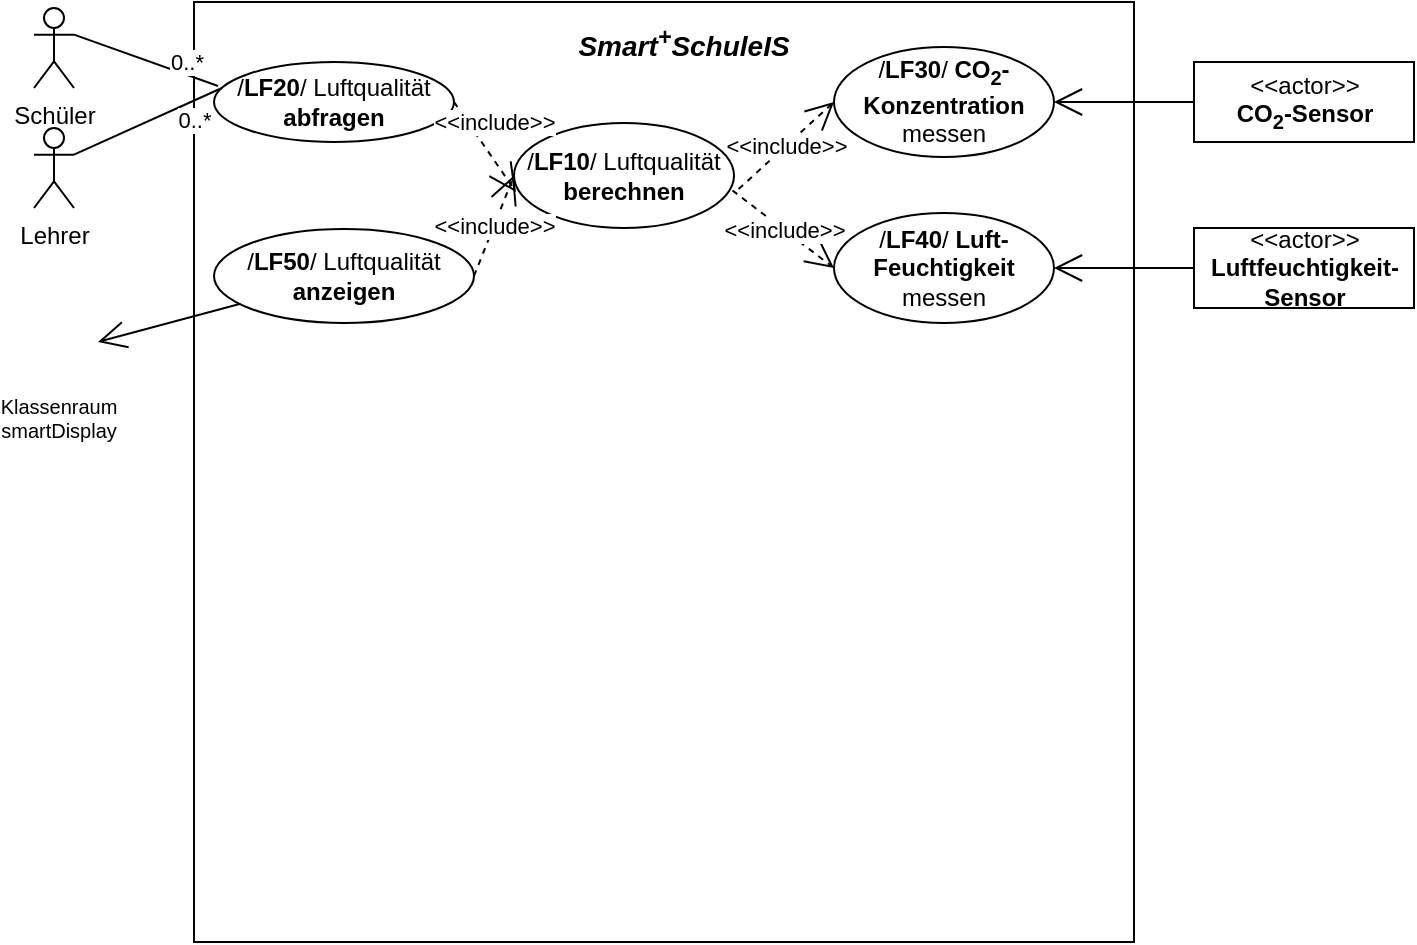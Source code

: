 <mxfile version="13.9.9" type="github">
  <diagram id="NjPx6L6P-f17HurSo4oa" name="Page-1">
    <mxGraphModel dx="862" dy="489" grid="1" gridSize="10" guides="1" tooltips="1" connect="1" arrows="1" fold="1" page="1" pageScale="1" pageWidth="827" pageHeight="1169" math="0" shadow="0">
      <root>
        <mxCell id="0" />
        <mxCell id="1" parent="0" />
        <mxCell id="tBXFolUEibetbll4YTJQ-2" value="" style="whiteSpace=wrap;html=1;aspect=fixed;" vertex="1" parent="1">
          <mxGeometry x="170" y="30" width="470" height="470" as="geometry" />
        </mxCell>
        <mxCell id="tBXFolUEibetbll4YTJQ-3" value="&lt;i&gt;&lt;b&gt;&lt;font style=&quot;font-size: 14px&quot;&gt;&lt;span style=&quot;line-height: 115% ; font-family: &amp;#34;arial&amp;#34; , &amp;#34;sans-serif&amp;#34;&quot;&gt;Smart&lt;sup&gt;+&lt;/sup&gt;SchuleIS&lt;/span&gt;&lt;/font&gt;&lt;/b&gt;&lt;/i&gt;" style="text;html=1;strokeColor=none;fillColor=none;align=center;verticalAlign=middle;whiteSpace=wrap;rounded=0;" vertex="1" parent="1">
          <mxGeometry x="395" y="40" width="40" height="20" as="geometry" />
        </mxCell>
        <mxCell id="tBXFolUEibetbll4YTJQ-4" value="Lehrer" style="shape=umlActor;verticalLabelPosition=bottom;verticalAlign=top;html=1;outlineConnect=0;" vertex="1" parent="1">
          <mxGeometry x="90" y="93" width="20" height="40" as="geometry" />
        </mxCell>
        <mxCell id="tBXFolUEibetbll4YTJQ-5" value="/&lt;b&gt;LF20&lt;/b&gt;/ Luftqualität &lt;b&gt;abfragen&lt;/b&gt;" style="ellipse;whiteSpace=wrap;html=1;" vertex="1" parent="1">
          <mxGeometry x="180" y="60" width="120" height="40" as="geometry" />
        </mxCell>
        <mxCell id="tBXFolUEibetbll4YTJQ-7" value="0..*" style="endArrow=none;html=1;entryX=0.033;entryY=0.325;entryDx=0;entryDy=0;entryPerimeter=0;exitX=1;exitY=0.333;exitDx=0;exitDy=0;exitPerimeter=0;" edge="1" parent="1" source="tBXFolUEibetbll4YTJQ-4" target="tBXFolUEibetbll4YTJQ-5">
          <mxGeometry x="0.532" y="-9" width="50" height="50" relative="1" as="geometry">
            <mxPoint x="150" y="160" as="sourcePoint" />
            <mxPoint x="200" y="110" as="targetPoint" />
            <mxPoint as="offset" />
          </mxGeometry>
        </mxCell>
        <mxCell id="tBXFolUEibetbll4YTJQ-8" value="Schüler" style="shape=umlActor;verticalLabelPosition=bottom;verticalAlign=top;html=1;outlineConnect=0;" vertex="1" parent="1">
          <mxGeometry x="90" y="33" width="20" height="40" as="geometry" />
        </mxCell>
        <mxCell id="tBXFolUEibetbll4YTJQ-9" value="&lt;div align=&quot;right&quot;&gt;0..*&lt;/div&gt;" style="endArrow=none;html=1;exitX=1;exitY=0.333;exitDx=0;exitDy=0;exitPerimeter=0;entryX=0.017;entryY=0.3;entryDx=0;entryDy=0;entryPerimeter=0;align=right;" edge="1" parent="1" source="tBXFolUEibetbll4YTJQ-8" target="tBXFolUEibetbll4YTJQ-5">
          <mxGeometry x="0.751" y="9" width="50" height="50" relative="1" as="geometry">
            <mxPoint x="140" y="80" as="sourcePoint" />
            <mxPoint x="190" y="30" as="targetPoint" />
            <mxPoint as="offset" />
          </mxGeometry>
        </mxCell>
        <mxCell id="tBXFolUEibetbll4YTJQ-10" value="&lt;div&gt;/&lt;b&gt;LF30&lt;/b&gt;/ &lt;strong&gt; CO&lt;sub&gt;2&lt;/sub&gt;-Konzentration &lt;/strong&gt;messen&lt;/div&gt;&lt;strong&gt;&lt;/strong&gt;" style="ellipse;whiteSpace=wrap;html=1;" vertex="1" parent="1">
          <mxGeometry x="490" y="52.5" width="110" height="55" as="geometry" />
        </mxCell>
        <mxCell id="tBXFolUEibetbll4YTJQ-12" value="&amp;lt;&amp;lt;include&amp;gt;&amp;gt;" style="endArrow=open;endSize=12;dashed=1;html=1;entryX=0;entryY=0.5;entryDx=0;entryDy=0;exitX=1.021;exitY=0.629;exitDx=0;exitDy=0;exitPerimeter=0;" edge="1" parent="1" source="tBXFolUEibetbll4YTJQ-25" target="tBXFolUEibetbll4YTJQ-10">
          <mxGeometry width="160" relative="1" as="geometry">
            <mxPoint x="340" y="160" as="sourcePoint" />
            <mxPoint x="500" y="160" as="targetPoint" />
          </mxGeometry>
        </mxCell>
        <mxCell id="tBXFolUEibetbll4YTJQ-14" value="&amp;lt;&amp;lt;include&amp;gt;&amp;gt;" style="endArrow=open;endSize=12;dashed=1;html=1;entryX=0;entryY=0.5;entryDx=0;entryDy=0;exitX=0.993;exitY=0.643;exitDx=0;exitDy=0;exitPerimeter=0;" edge="1" parent="1" source="tBXFolUEibetbll4YTJQ-25" target="tBXFolUEibetbll4YTJQ-13">
          <mxGeometry width="160" relative="1" as="geometry">
            <mxPoint x="260" y="180" as="sourcePoint" />
            <mxPoint x="420" y="180" as="targetPoint" />
          </mxGeometry>
        </mxCell>
        <mxCell id="tBXFolUEibetbll4YTJQ-16" value="&lt;div&gt;&amp;lt;&amp;lt;actor&amp;gt;&amp;gt;&lt;/div&gt;&lt;div&gt;&lt;strong&gt;CO&lt;sub&gt;2&lt;/sub&gt;-Sensor&lt;/strong&gt;&lt;/div&gt;" style="html=1;" vertex="1" parent="1">
          <mxGeometry x="670" y="60" width="110" height="40" as="geometry" />
        </mxCell>
        <mxCell id="tBXFolUEibetbll4YTJQ-18" value="" style="endArrow=open;endFill=1;endSize=12;html=1;exitX=0;exitY=0.5;exitDx=0;exitDy=0;entryX=1;entryY=0.5;entryDx=0;entryDy=0;" edge="1" parent="1" source="tBXFolUEibetbll4YTJQ-16" target="tBXFolUEibetbll4YTJQ-10">
          <mxGeometry width="160" relative="1" as="geometry">
            <mxPoint x="330" y="240" as="sourcePoint" />
            <mxPoint x="490" y="240" as="targetPoint" />
          </mxGeometry>
        </mxCell>
        <mxCell id="tBXFolUEibetbll4YTJQ-19" value="&lt;div&gt;&amp;lt;&amp;lt;actor&amp;gt;&amp;gt;&lt;/div&gt;&lt;div&gt;&lt;strong&gt;CO&lt;sub&gt;2&lt;/sub&gt;-Sensor&lt;/strong&gt;&lt;/div&gt;" style="html=1;" vertex="1" parent="1">
          <mxGeometry x="670" y="60" width="110" height="40" as="geometry" />
        </mxCell>
        <mxCell id="tBXFolUEibetbll4YTJQ-20" value="&lt;div&gt;&amp;lt;&amp;lt;actor&amp;gt;&amp;gt; &lt;br&gt;&lt;/div&gt;&lt;div&gt;&lt;strong&gt;Luftfeuchtigkeit-&lt;/strong&gt;&lt;/div&gt;&lt;div&gt;&lt;strong&gt;Sensor&lt;/strong&gt;&lt;/div&gt;&lt;div&gt;&lt;/div&gt;" style="html=1;" vertex="1" parent="1">
          <mxGeometry x="670" y="143" width="110" height="40" as="geometry" />
        </mxCell>
        <mxCell id="tBXFolUEibetbll4YTJQ-21" value="" style="endArrow=open;endFill=1;endSize=12;html=1;exitX=0;exitY=0.5;exitDx=0;exitDy=0;entryX=1;entryY=0.5;entryDx=0;entryDy=0;" edge="1" parent="1" source="tBXFolUEibetbll4YTJQ-13">
          <mxGeometry width="160" relative="1" as="geometry">
            <mxPoint x="670" y="150" as="sourcePoint" />
            <mxPoint x="530" y="162.5" as="targetPoint" />
          </mxGeometry>
        </mxCell>
        <mxCell id="tBXFolUEibetbll4YTJQ-22" value="&lt;div style=&quot;font-size: 10px&quot;&gt;&lt;font style=&quot;font-size: 10px&quot;&gt;Klassenraum &lt;br&gt;&lt;/font&gt;&lt;/div&gt;&lt;div style=&quot;font-size: 10px&quot;&gt;&lt;font style=&quot;font-size: 10px&quot;&gt;smartDisplay&lt;/font&gt;&lt;/div&gt;" style="shape=image;html=1;verticalAlign=top;verticalLabelPosition=bottom;labelBackgroundColor=#ffffff;imageAspect=0;aspect=fixed;image=https://cdn2.iconfinder.com/data/icons/kitchen-appliances-computers-and-electronics/32/Appliances-03-128.png" vertex="1" parent="1">
          <mxGeometry x="82" y="180" width="40" height="40" as="geometry" />
        </mxCell>
        <mxCell id="tBXFolUEibetbll4YTJQ-23" value="&lt;div&gt;/&lt;b&gt;LF50&lt;/b&gt;/ Luftqualität&lt;/div&gt;&lt;div&gt;&lt;b&gt;anzeigen&lt;/b&gt;&lt;br&gt;&lt;/div&gt;" style="ellipse;whiteSpace=wrap;html=1;" vertex="1" parent="1">
          <mxGeometry x="180" y="143.5" width="130" height="47" as="geometry" />
        </mxCell>
        <mxCell id="tBXFolUEibetbll4YTJQ-24" value="" style="endArrow=open;endFill=1;endSize=12;html=1;entryX=1;entryY=0.5;entryDx=0;entryDy=0;" edge="1" parent="1" source="tBXFolUEibetbll4YTJQ-23" target="tBXFolUEibetbll4YTJQ-22">
          <mxGeometry width="160" relative="1" as="geometry">
            <mxPoint x="670" y="180" as="sourcePoint" />
            <mxPoint x="530" y="179.5" as="targetPoint" />
          </mxGeometry>
        </mxCell>
        <mxCell id="tBXFolUEibetbll4YTJQ-25" value="&lt;div&gt;/&lt;b&gt;LF10&lt;/b&gt;/ Luftqualität&lt;/div&gt;&lt;div&gt;&lt;b&gt;berechnen&lt;/b&gt;&lt;br&gt;&lt;/div&gt;" style="ellipse;whiteSpace=wrap;html=1;" vertex="1" parent="1">
          <mxGeometry x="330" y="90.5" width="110" height="52.5" as="geometry" />
        </mxCell>
        <mxCell id="tBXFolUEibetbll4YTJQ-13" value="&lt;div&gt;/&lt;b&gt;LF40&lt;/b&gt;/ &lt;b&gt;Luft-&lt;/b&gt;&lt;/div&gt;&lt;div&gt;&lt;b&gt;Feuchtigkeit&lt;/b&gt; &lt;br&gt;&lt;/div&gt;&lt;div&gt;messen&lt;br&gt;&lt;/div&gt;" style="ellipse;whiteSpace=wrap;html=1;" vertex="1" parent="1">
          <mxGeometry x="490" y="135.5" width="110" height="55" as="geometry" />
        </mxCell>
        <mxCell id="tBXFolUEibetbll4YTJQ-26" value="" style="endArrow=open;endFill=1;endSize=12;html=1;exitX=0;exitY=0.5;exitDx=0;exitDy=0;entryX=1;entryY=0.5;entryDx=0;entryDy=0;" edge="1" parent="1" source="tBXFolUEibetbll4YTJQ-20" target="tBXFolUEibetbll4YTJQ-13">
          <mxGeometry width="160" relative="1" as="geometry">
            <mxPoint x="670" y="163" as="sourcePoint" />
            <mxPoint x="530" y="162.5" as="targetPoint" />
          </mxGeometry>
        </mxCell>
        <mxCell id="tBXFolUEibetbll4YTJQ-27" value="&amp;lt;&amp;lt;include&amp;gt;&amp;gt;" style="endArrow=open;endSize=12;dashed=1;html=1;entryX=0;entryY=0.5;entryDx=0;entryDy=0;exitX=1;exitY=0.5;exitDx=0;exitDy=0;" edge="1" parent="1" source="tBXFolUEibetbll4YTJQ-23" target="tBXFolUEibetbll4YTJQ-25">
          <mxGeometry width="160" relative="1" as="geometry">
            <mxPoint x="439.23" y="187.258" as="sourcePoint" />
            <mxPoint x="490" y="226" as="targetPoint" />
          </mxGeometry>
        </mxCell>
        <mxCell id="tBXFolUEibetbll4YTJQ-28" value="&amp;lt;&amp;lt;include&amp;gt;&amp;gt;" style="endArrow=open;endSize=12;dashed=1;html=1;entryX=0.009;entryY=0.657;entryDx=0;entryDy=0;entryPerimeter=0;" edge="1" parent="1" target="tBXFolUEibetbll4YTJQ-25">
          <mxGeometry x="-0.283" y="11" width="160" relative="1" as="geometry">
            <mxPoint x="300" y="80" as="sourcePoint" />
            <mxPoint x="330" y="51.75" as="targetPoint" />
            <mxPoint as="offset" />
          </mxGeometry>
        </mxCell>
      </root>
    </mxGraphModel>
  </diagram>
</mxfile>
